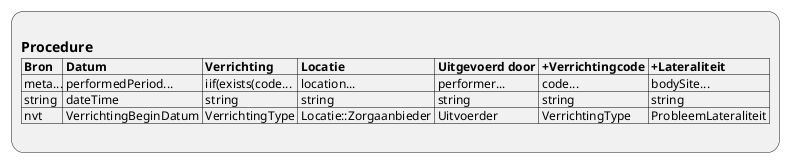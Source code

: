 @startuml ViewDefinition-Procedure
:
== Procedure
|= Bron |= Datum |= Verrichting |= Locatie |= Uitgevoerd door |= +Verrichtingcode |= +Lateraliteit |
| meta...| performedPeriod...| iif(exists(code...| location...| performer...| code...| bodySite...|
| string | dateTime | string | string | string | string | string |
| nvt | VerrichtingBeginDatum | VerrichtingType | Locatie::Zorgaanbieder | Uitvoerder | VerrichtingType | ProbleemLateraliteit |
;
@enduml
